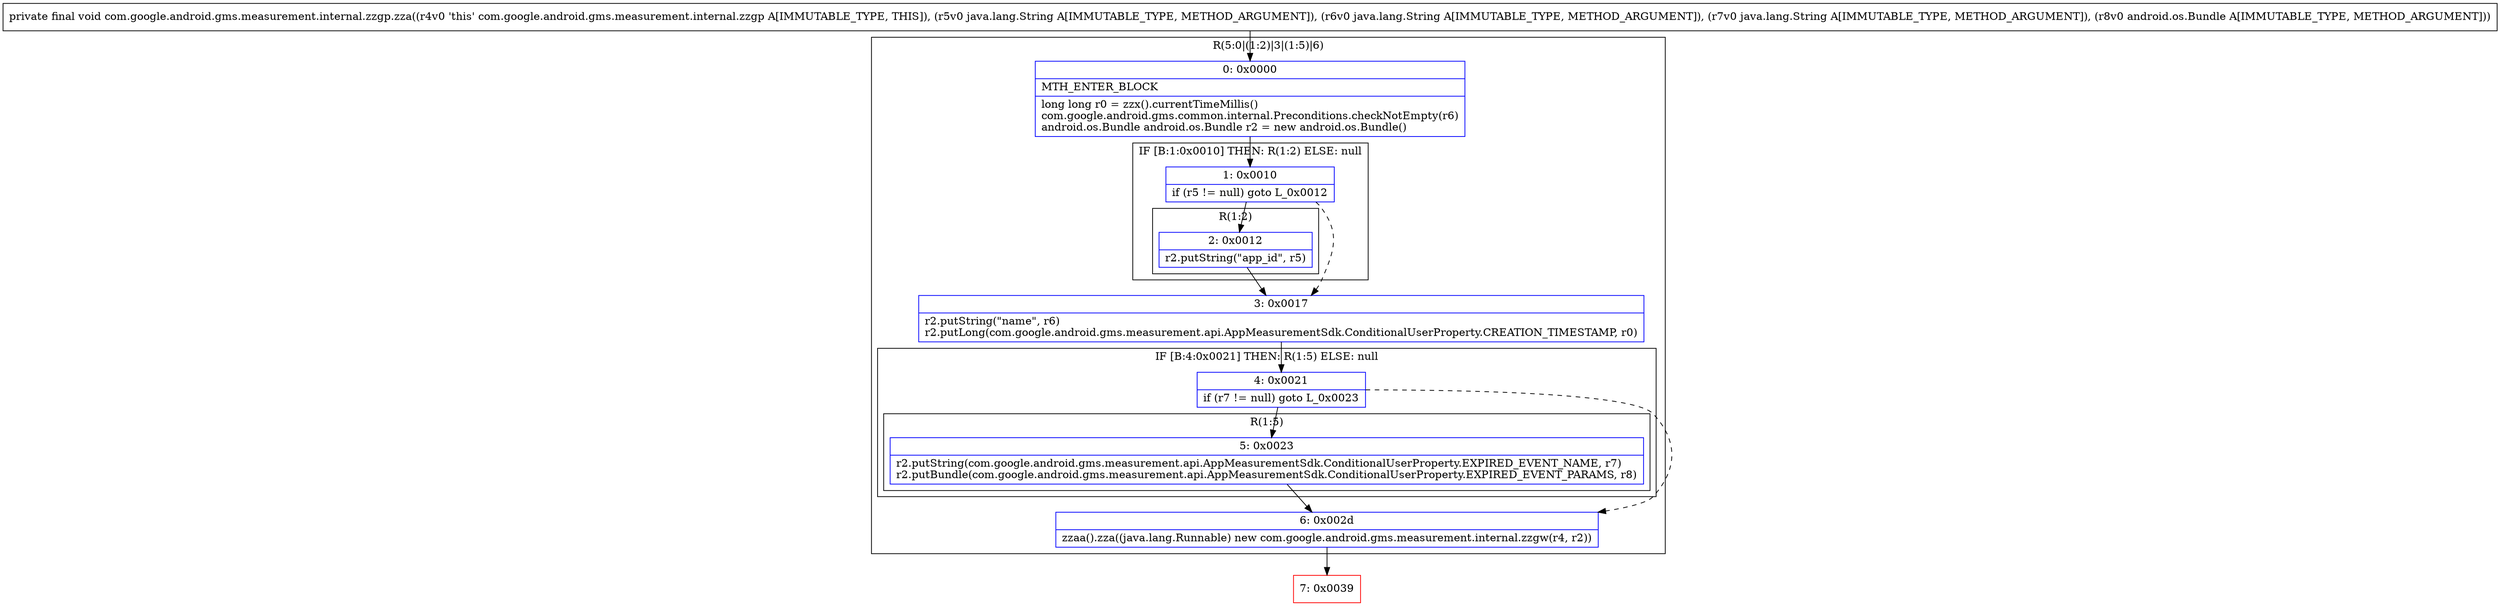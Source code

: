 digraph "CFG forcom.google.android.gms.measurement.internal.zzgp.zza(Ljava\/lang\/String;Ljava\/lang\/String;Ljava\/lang\/String;Landroid\/os\/Bundle;)V" {
subgraph cluster_Region_1051146629 {
label = "R(5:0|(1:2)|3|(1:5)|6)";
node [shape=record,color=blue];
Node_0 [shape=record,label="{0\:\ 0x0000|MTH_ENTER_BLOCK\l|long long r0 = zzx().currentTimeMillis()\lcom.google.android.gms.common.internal.Preconditions.checkNotEmpty(r6)\landroid.os.Bundle android.os.Bundle r2 = new android.os.Bundle()\l}"];
subgraph cluster_IfRegion_293331978 {
label = "IF [B:1:0x0010] THEN: R(1:2) ELSE: null";
node [shape=record,color=blue];
Node_1 [shape=record,label="{1\:\ 0x0010|if (r5 != null) goto L_0x0012\l}"];
subgraph cluster_Region_996623738 {
label = "R(1:2)";
node [shape=record,color=blue];
Node_2 [shape=record,label="{2\:\ 0x0012|r2.putString(\"app_id\", r5)\l}"];
}
}
Node_3 [shape=record,label="{3\:\ 0x0017|r2.putString(\"name\", r6)\lr2.putLong(com.google.android.gms.measurement.api.AppMeasurementSdk.ConditionalUserProperty.CREATION_TIMESTAMP, r0)\l}"];
subgraph cluster_IfRegion_176535855 {
label = "IF [B:4:0x0021] THEN: R(1:5) ELSE: null";
node [shape=record,color=blue];
Node_4 [shape=record,label="{4\:\ 0x0021|if (r7 != null) goto L_0x0023\l}"];
subgraph cluster_Region_1056726165 {
label = "R(1:5)";
node [shape=record,color=blue];
Node_5 [shape=record,label="{5\:\ 0x0023|r2.putString(com.google.android.gms.measurement.api.AppMeasurementSdk.ConditionalUserProperty.EXPIRED_EVENT_NAME, r7)\lr2.putBundle(com.google.android.gms.measurement.api.AppMeasurementSdk.ConditionalUserProperty.EXPIRED_EVENT_PARAMS, r8)\l}"];
}
}
Node_6 [shape=record,label="{6\:\ 0x002d|zzaa().zza((java.lang.Runnable) new com.google.android.gms.measurement.internal.zzgw(r4, r2))\l}"];
}
Node_7 [shape=record,color=red,label="{7\:\ 0x0039}"];
MethodNode[shape=record,label="{private final void com.google.android.gms.measurement.internal.zzgp.zza((r4v0 'this' com.google.android.gms.measurement.internal.zzgp A[IMMUTABLE_TYPE, THIS]), (r5v0 java.lang.String A[IMMUTABLE_TYPE, METHOD_ARGUMENT]), (r6v0 java.lang.String A[IMMUTABLE_TYPE, METHOD_ARGUMENT]), (r7v0 java.lang.String A[IMMUTABLE_TYPE, METHOD_ARGUMENT]), (r8v0 android.os.Bundle A[IMMUTABLE_TYPE, METHOD_ARGUMENT])) }"];
MethodNode -> Node_0;
Node_0 -> Node_1;
Node_1 -> Node_2;
Node_1 -> Node_3[style=dashed];
Node_2 -> Node_3;
Node_3 -> Node_4;
Node_4 -> Node_5;
Node_4 -> Node_6[style=dashed];
Node_5 -> Node_6;
Node_6 -> Node_7;
}

